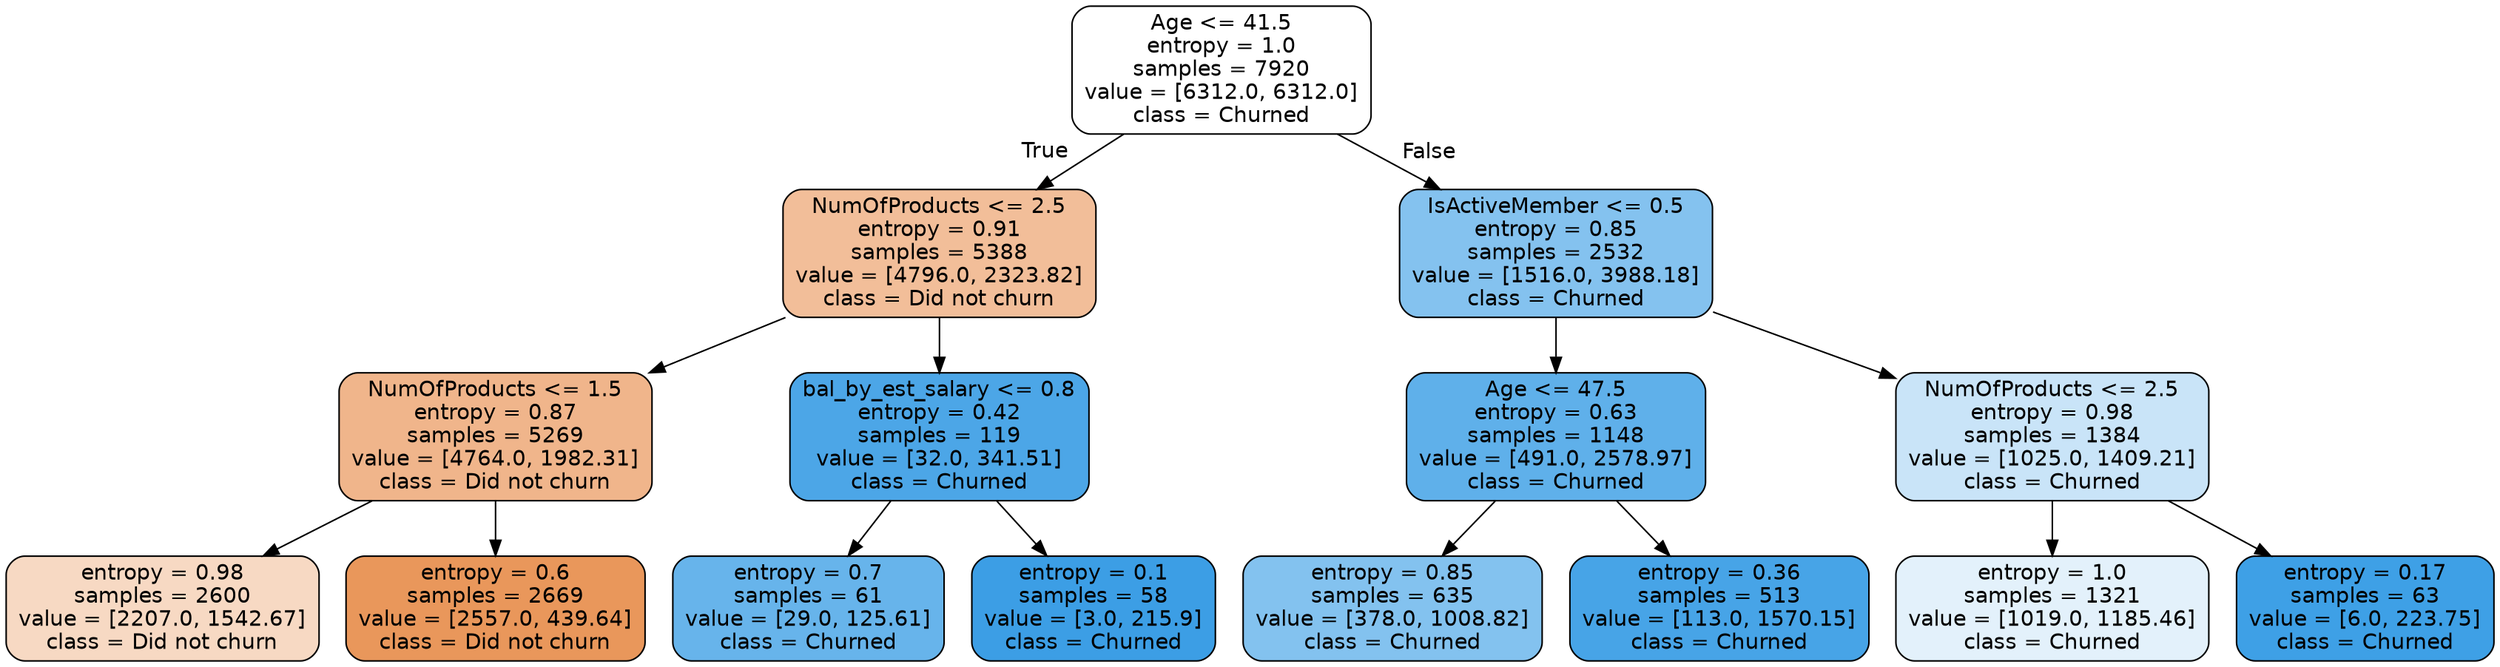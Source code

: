 digraph Tree {
node [shape=box, style="filled, rounded", color="black", fontname="helvetica"] ;
edge [fontname="helvetica"] ;
0 [label="Age <= 41.5\nentropy = 1.0\nsamples = 7920\nvalue = [6312.0, 6312.0]\nclass = Churned", fillcolor="#ffffff"] ;
1 [label="NumOfProducts <= 2.5\nentropy = 0.91\nsamples = 5388\nvalue = [4796.0, 2323.82]\nclass = Did not churn", fillcolor="#f2be99"] ;
0 -> 1 [labeldistance=2.5, labelangle=45, headlabel="True"] ;
2 [label="NumOfProducts <= 1.5\nentropy = 0.87\nsamples = 5269\nvalue = [4764.0, 1982.31]\nclass = Did not churn", fillcolor="#f0b58b"] ;
1 -> 2 ;
3 [label="entropy = 0.98\nsamples = 2600\nvalue = [2207.0, 1542.67]\nclass = Did not churn", fillcolor="#f7d9c3"] ;
2 -> 3 ;
4 [label="entropy = 0.6\nsamples = 2669\nvalue = [2557.0, 439.64]\nclass = Did not churn", fillcolor="#e9975b"] ;
2 -> 4 ;
5 [label="bal_by_est_salary <= 0.8\nentropy = 0.42\nsamples = 119\nvalue = [32.0, 341.51]\nclass = Churned", fillcolor="#4ca6e7"] ;
1 -> 5 ;
6 [label="entropy = 0.7\nsamples = 61\nvalue = [29.0, 125.61]\nclass = Churned", fillcolor="#67b4eb"] ;
5 -> 6 ;
7 [label="entropy = 0.1\nsamples = 58\nvalue = [3.0, 215.9]\nclass = Churned", fillcolor="#3c9ee5"] ;
5 -> 7 ;
8 [label="IsActiveMember <= 0.5\nentropy = 0.85\nsamples = 2532\nvalue = [1516.0, 3988.18]\nclass = Churned", fillcolor="#84c2ef"] ;
0 -> 8 [labeldistance=2.5, labelangle=-45, headlabel="False"] ;
9 [label="Age <= 47.5\nentropy = 0.63\nsamples = 1148\nvalue = [491.0, 2578.97]\nclass = Churned", fillcolor="#5fb0ea"] ;
8 -> 9 ;
10 [label="entropy = 0.85\nsamples = 635\nvalue = [378.0, 1008.82]\nclass = Churned", fillcolor="#83c2ef"] ;
9 -> 10 ;
11 [label="entropy = 0.36\nsamples = 513\nvalue = [113.0, 1570.15]\nclass = Churned", fillcolor="#47a4e7"] ;
9 -> 11 ;
12 [label="NumOfProducts <= 2.5\nentropy = 0.98\nsamples = 1384\nvalue = [1025.0, 1409.21]\nclass = Churned", fillcolor="#c9e4f8"] ;
8 -> 12 ;
13 [label="entropy = 1.0\nsamples = 1321\nvalue = [1019.0, 1185.46]\nclass = Churned", fillcolor="#e3f1fb"] ;
12 -> 13 ;
14 [label="entropy = 0.17\nsamples = 63\nvalue = [6.0, 223.75]\nclass = Churned", fillcolor="#3ea0e6"] ;
12 -> 14 ;
}